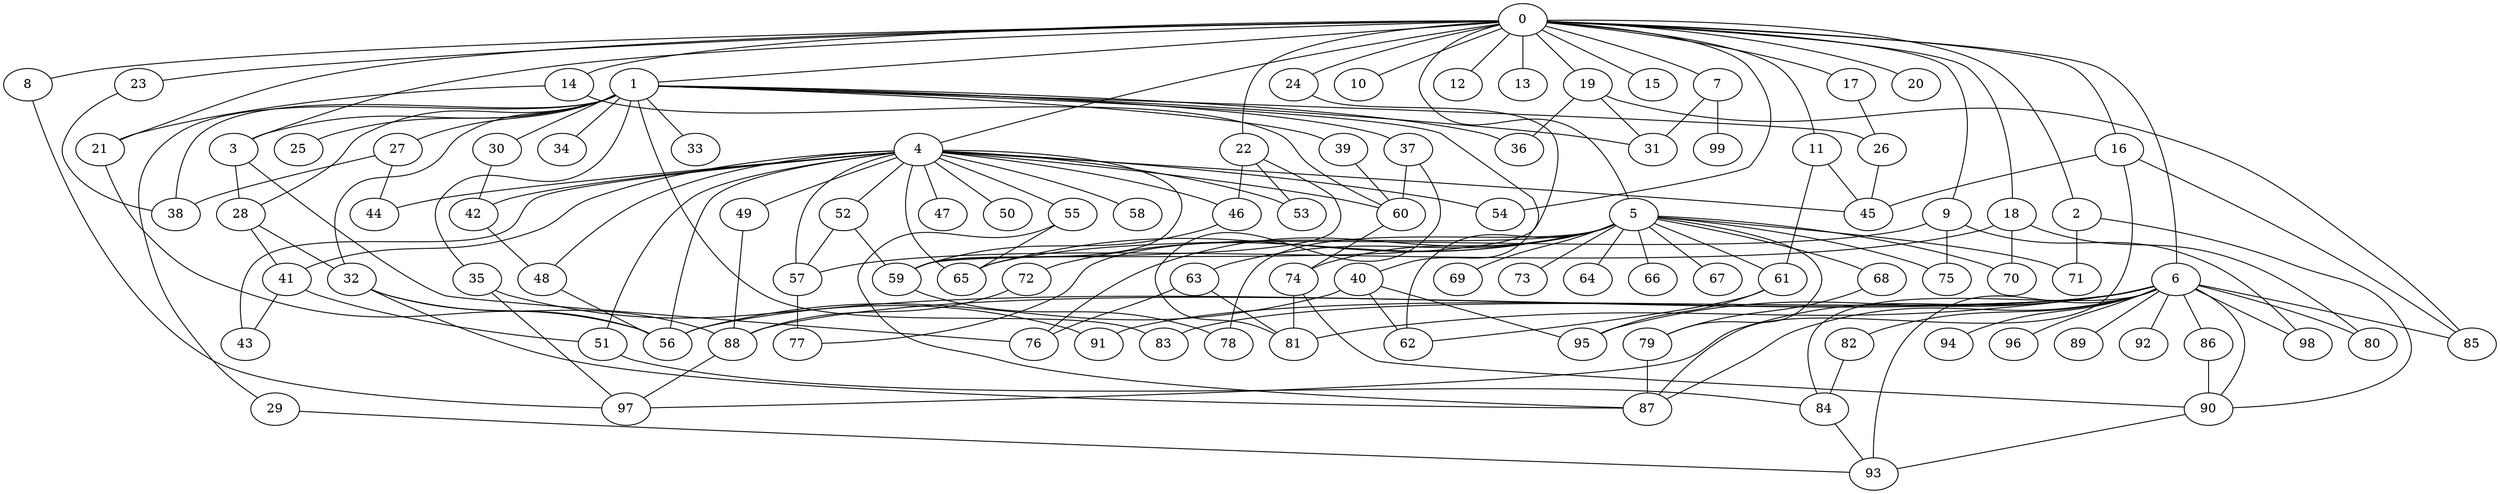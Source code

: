 
graph graphname {
    0 -- 1
0 -- 2
0 -- 3
0 -- 4
0 -- 5
0 -- 6
0 -- 7
0 -- 8
0 -- 9
0 -- 10
0 -- 11
0 -- 12
0 -- 13
0 -- 14
0 -- 15
0 -- 16
0 -- 17
0 -- 18
0 -- 19
0 -- 20
0 -- 21
0 -- 22
0 -- 23
0 -- 24
0 -- 54
1 -- 32
1 -- 34
1 -- 35
1 -- 36
1 -- 37
1 -- 38
1 -- 33
1 -- 40
1 -- 39
1 -- 25
1 -- 26
1 -- 27
1 -- 28
1 -- 29
1 -- 30
1 -- 31
1 -- 83
1 -- 3
2 -- 71
2 -- 90
3 -- 28
3 -- 76
4 -- 41
4 -- 42
4 -- 43
4 -- 44
4 -- 45
4 -- 46
4 -- 47
4 -- 48
4 -- 49
4 -- 50
4 -- 51
4 -- 52
4 -- 53
4 -- 54
4 -- 55
4 -- 56
4 -- 57
4 -- 58
4 -- 59
4 -- 60
4 -- 65
5 -- 64
5 -- 66
5 -- 67
5 -- 68
5 -- 69
5 -- 70
5 -- 65
5 -- 72
5 -- 73
5 -- 74
5 -- 71
5 -- 76
5 -- 77
5 -- 78
5 -- 79
5 -- 75
5 -- 61
5 -- 62
5 -- 63
6 -- 96
6 -- 98
6 -- 97
6 -- 80
6 -- 81
6 -- 82
6 -- 83
6 -- 84
6 -- 85
6 -- 86
6 -- 87
6 -- 88
6 -- 89
6 -- 90
6 -- 91
6 -- 92
6 -- 93
6 -- 94
6 -- 95
6 -- 56
7 -- 99
7 -- 31
8 -- 97
9 -- 65
9 -- 98
9 -- 75
11 -- 61
11 -- 45
14 -- 60
14 -- 21
16 -- 87
16 -- 85
16 -- 45
17 -- 26
18 -- 57
18 -- 70
18 -- 80
19 -- 36
19 -- 31
19 -- 85
21 -- 56
22 -- 46
22 -- 53
22 -- 59
23 -- 38
24 -- 59
26 -- 45
27 -- 44
27 -- 38
28 -- 41
28 -- 32
29 -- 93
30 -- 42
32 -- 88
32 -- 87
32 -- 56
35 -- 97
35 -- 91
37 -- 60
37 -- 81
39 -- 60
40 -- 95
40 -- 56
40 -- 62
41 -- 43
41 -- 51
42 -- 48
46 -- 59
48 -- 56
49 -- 88
51 -- 84
52 -- 57
52 -- 59
55 -- 65
55 -- 87
57 -- 77
59 -- 78
60 -- 74
61 -- 62
61 -- 95
63 -- 81
63 -- 76
68 -- 79
72 -- 88
74 -- 81
74 -- 90
79 -- 87
82 -- 84
84 -- 93
86 -- 90
88 -- 97
90 -- 93

}
